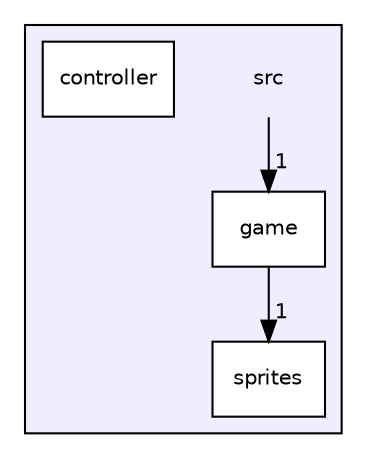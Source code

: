 digraph "src" {
  compound=true
  node [ fontsize="10", fontname="Helvetica"];
  edge [ labelfontsize="10", labelfontname="Helvetica"];
  subgraph clusterdir_68267d1309a1af8e8297ef4c3efbcdba {
    graph [ bgcolor="#eeeeff", pencolor="black", label="" URL="dir_68267d1309a1af8e8297ef4c3efbcdba.html"];
    dir_68267d1309a1af8e8297ef4c3efbcdba [shape=plaintext label="src"];
  dir_41ef5d8a90b9cc03a02949a5c062e6f0 [shape=box label="controller" fillcolor="white" style="filled" URL="dir_41ef5d8a90b9cc03a02949a5c062e6f0.html"];
  dir_1699be727a800b1d059c6f7f2b91d2ee [shape=box label="game" fillcolor="white" style="filled" URL="dir_1699be727a800b1d059c6f7f2b91d2ee.html"];
  dir_ab1f59485a986c2b15b77f5b461afb35 [shape=box label="sprites" fillcolor="white" style="filled" URL="dir_ab1f59485a986c2b15b77f5b461afb35.html"];
  }
  dir_68267d1309a1af8e8297ef4c3efbcdba->dir_1699be727a800b1d059c6f7f2b91d2ee [headlabel="1", labeldistance=1.5 headhref="dir_000000_000002.html"];
  dir_1699be727a800b1d059c6f7f2b91d2ee->dir_ab1f59485a986c2b15b77f5b461afb35 [headlabel="1", labeldistance=1.5 headhref="dir_000002_000003.html"];
}
